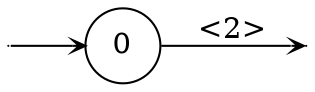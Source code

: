 digraph
{
  vcsn_context = "letterset<char_letters(ab)>, r"
  rankdir = LR
  edge [arrowhead = vee, arrowsize = .6]
  {
    node [shape = point, width = 0]
    I0
    F0
  }
  {
    node [shape = circle, style = rounded, width = 0.5]
    0
  }
  I0 -> 0
  0 -> F0 [label = "<2>"]
}
